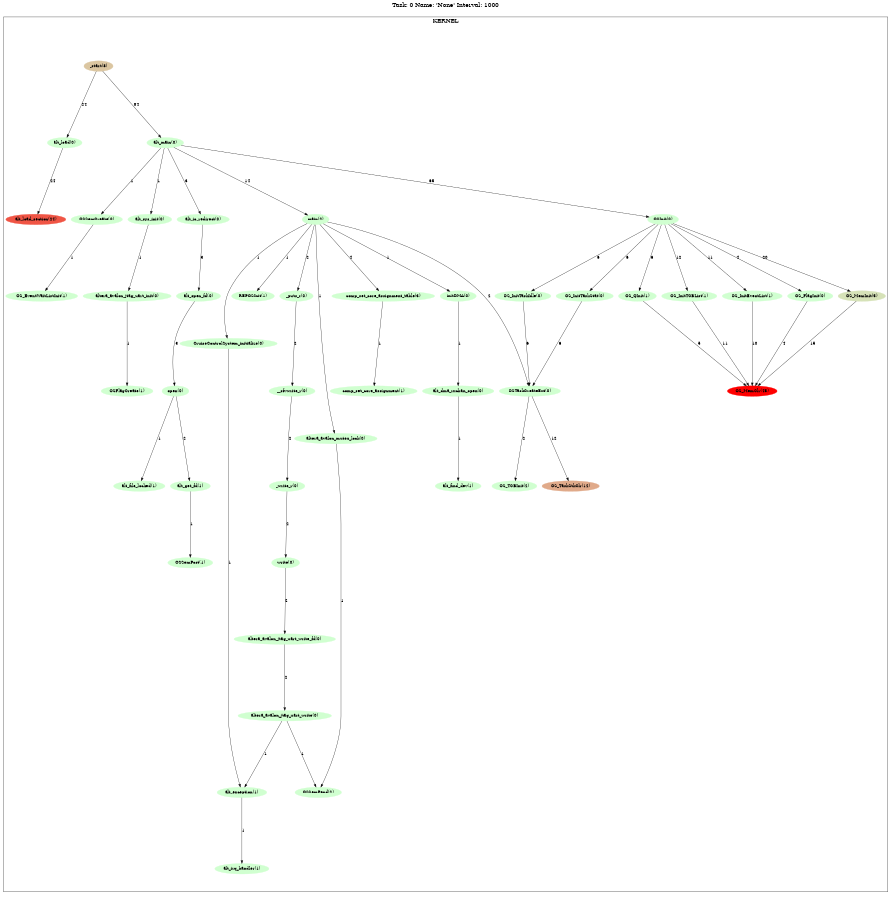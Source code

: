 digraph prof {
  size="6,6";
  ratio = fill;
  fontsize = "20";
  node [style=filled];
  labelloc = "t";
  label = "Task: 0 Name: 'None' Interval: 1000";
  subgraph cluster_kernel {
    label = "KERNEL";
    "F33" [label = "alt_exception(1)"];
    "F33" -> "F34" [label = 1];
    "F34" [label = "alt_irq_handler(1)"];
    "F0" [label = "_start(8)"];
    "F0" -> "F1" [label = 24];
    "F0" -> "F3" [label = 84];
    "F36" [label = "REPOSInit(1)"];
    "F26" [label = "main(2)"];
    "F26" -> "F27" [label = 2];
    "F26" -> "F36" [label = 1];
    "F26" -> "F37" [label = 1];
    "F26" -> "F38" [label = 4];
    "F26" -> "F40" [label = 1];
    "F26" -> "F43" [label = 1];
    "F26" -> "F12" [label = 2];
    "F43" [label = "CruiseControlSystem_initialize(0)"];
    "F43" -> "F33" [label = 1];
    "F27" [label = "_puts_r(0)"];
    "F27" -> "F28" [label = 2];
    "F28" [label = "__sfvwrite_r(0)"];
    "F28" -> "F29" [label = 2];
    "F29" [label = "_write_r(0)"];
    "F29" -> "F30" [label = 2];
    "F2" [label = "alt_load_section(24)"];
    "F1" [label = "alt_load(0)"];
    "F1" -> "F2" [label = 24];
    "F3" [label = "alt_main(0)"];
    "F3" -> "F4" [label = 65];
    "F3" -> "F15" [label = 1];
    "F3" -> "F17" [label = 1];
    "F3" -> "F20" [label = 3];
    "F3" -> "F26" [label = 14];
    "F30" [label = "write(0)"];
    "F30" -> "F31" [label = 2];
    "F4" [label = "OSInit(0)"];
    "F4" -> "F5" [label = 12];
    "F4" -> "F7" [label = 11];
    "F4" -> "F8" [label = 4];
    "F4" -> "F9" [label = 20];
    "F4" -> "F10" [label = 6];
    "F4" -> "F11" [label = 6];
    "F4" -> "F14" [label = 6];
    "F16" [label = "OS_EventWaitListInit(1)"];
    "F7" [label = "OS_InitEventList(1)"];
    "F7" -> "F6" [label = 10];
    "F11" [label = "OS_InitTaskIdle(0)"];
    "F11" -> "F12" [label = 6];
    "F14" [label = "OS_InitTaskStat(0)"];
    "F14" -> "F12" [label = 6];
    "F5" [label = "OS_InitTCBList(1)"];
    "F5" -> "F6" [label = 11];
    "F6" [label = "OS_MemClr(45)"];
    "F44" [label = "OS_TCBInit(2)"];
    "F19" [label = "OSFlagCreate(1)"];
    "F8" [label = "OS_FlagInit(0)"];
    "F8" -> "F6" [label = 4];
    "F9" [label = "OS_MemInit(5)"];
    "F9" -> "F6" [label = 15];
    "F10" [label = "OS_QInit(1)"];
    "F10" -> "F6" [label = 5];
    "F15" [label = "OSSemCreate(0)"];
    "F15" -> "F16" [label = 1];
    "F35" [label = "OSSemPend(2)"];
    "F24" [label = "OSSemPost(1)"];
    "F12" [label = "OSTaskCreateExt(0)"];
    "F12" -> "F13" [label = 12];
    "F12" -> "F44" [label = 2];
    "F13" [label = "OS_TaskStkClr(12)"];
    "F17" [label = "alt_sys_init(0)"];
    "F17" -> "F18" [label = 1];
    "F31" [label = "altera_avalon_jtag_uart_write_fd(0)"];
    "F31" -> "F32" [label = 2];
    "F18" [label = "altera_avalon_jtag_uart_init(0)"];
    "F18" -> "F19" [label = 1];
    "F32" [label = "altera_avalon_jtag_uart_write(0)"];
    "F32" -> "F33" [label = 1];
    "F32" -> "F35" [label = 1];
    "F37" [label = "altera_avalon_mutex_lock(0)"];
    "F37" -> "F35" [label = 1];
    "F40" [label = "initDMA(0)"];
    "F40" -> "F41" [label = 1];
    "F39" [label = "comp_set_core_assignment(1)"];
    "F38" [label = "comp_set_core_assignment_table(3)"];
    "F38" -> "F39" [label = 1];
    "F41" [label = "alt_dma_rxchan_open(0)"];
    "F41" -> "F42" [label = 1];
    "F42" [label = "alt_find_dev(1)"];
    "F21" [label = "alt_open_fd(0)"];
    "F21" -> "F22" [label = 3];
    "F20" [label = "alt_io_redirect(0)"];
    "F20" -> "F21" [label = 3];
    "F25" [label = "alt_file_locked(1)"];
    "F22" [label = "open(0)"];
    "F22" -> "F23" [label = 2];
    "F22" -> "F25" [label = 1];
    "F23" [label = "alt_get_fd(1)"];
    "F23" -> "F24" [label = 1];
    "F33" [color="#d0ffd0"];
    "F34" [color="#d0ffd0"];
    "F0" [color="#dbc6a1"];
    "F36" [color="#d0ffd0"];
    "F26" [color="#d0ffd0"];
    "F43" [color="#d0ffd0"];
    "F27" [color="#d0ffd0"];
    "F28" [color="#d0ffd0"];
    "F29" [color="#d0ffd0"];
    "F2" [color="#f05545"];
    "F1" [color="#d0ffd0"];
    "F3" [color="#d0ffd0"];
    "F30" [color="#d0ffd0"];
    "F4" [color="#d0ffd0"];
    "F16" [color="#d0ffd0"];
    "F7" [color="#d0ffd0"];
    "F11" [color="#d0ffd0"];
    "F14" [color="#d0ffd0"];
    "F5" [color="#d0ffd0"];
    "F6" [color="#ff0000"];
    "F44" [color="#d0ffd0"];
    "F19" [color="#d0ffd0"];
    "F8" [color="#d0ffd0"];
    "F9" [color="#d6e2b8"];
    "F10" [color="#d0ffd0"];
    "F15" [color="#d0ffd0"];
    "F35" [color="#d0ffd0"];
    "F24" [color="#d0ffd0"];
    "F12" [color="#d0ffd0"];
    "F13" [color="#e0aa8a"];
    "F17" [color="#d0ffd0"];
    "F31" [color="#d0ffd0"];
    "F18" [color="#d0ffd0"];
    "F32" [color="#d0ffd0"];
    "F37" [color="#d0ffd0"];
    "F40" [color="#d0ffd0"];
    "F39" [color="#d0ffd0"];
    "F38" [color="#d0ffd0"];
    "F41" [color="#d0ffd0"];
    "F42" [color="#d0ffd0"];
    "F21" [color="#d0ffd0"];
    "F20" [color="#d0ffd0"];
    "F25" [color="#d0ffd0"];
    "F22" [color="#d0ffd0"];
    "F23" [color="#d0ffd0"];
  }
}
